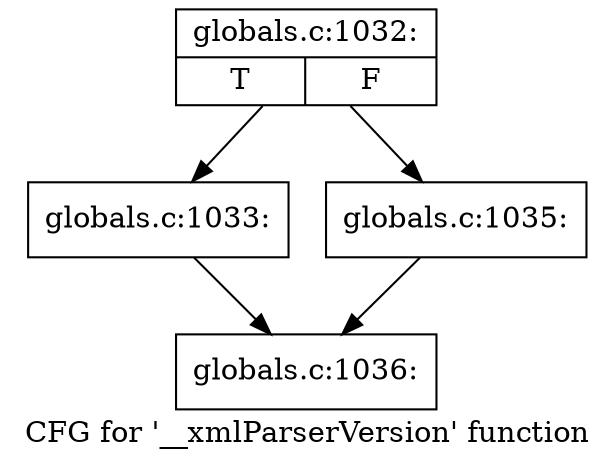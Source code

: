 digraph "CFG for '__xmlParserVersion' function" {
	label="CFG for '__xmlParserVersion' function";

	Node0x5624fdb57e00 [shape=record,label="{globals.c:1032:|{<s0>T|<s1>F}}"];
	Node0x5624fdb57e00 -> Node0x5624fdb5b070;
	Node0x5624fdb57e00 -> Node0x5624fdb5b110;
	Node0x5624fdb5b070 [shape=record,label="{globals.c:1033:}"];
	Node0x5624fdb5b070 -> Node0x5624fdb5afe0;
	Node0x5624fdb5b110 [shape=record,label="{globals.c:1035:}"];
	Node0x5624fdb5b110 -> Node0x5624fdb5afe0;
	Node0x5624fdb5afe0 [shape=record,label="{globals.c:1036:}"];
}
